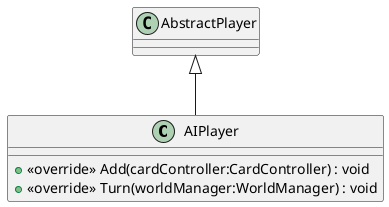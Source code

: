 @startuml
class AIPlayer {
    + <<override>> Add(cardController:CardController) : void
    + <<override>> Turn(worldManager:WorldManager) : void
}
AbstractPlayer <|-- AIPlayer
@enduml
